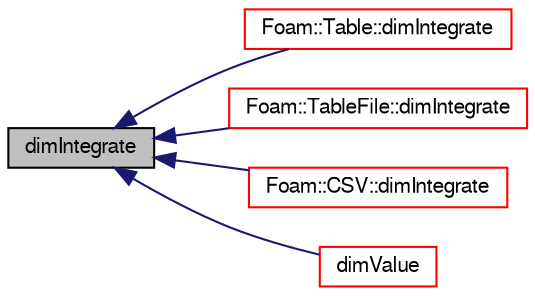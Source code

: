 digraph "dimIntegrate"
{
  bgcolor="transparent";
  edge [fontname="FreeSans",fontsize="10",labelfontname="FreeSans",labelfontsize="10"];
  node [fontname="FreeSans",fontsize="10",shape=record];
  rankdir="LR";
  Node1900 [label="dimIntegrate",height=0.2,width=0.4,color="black", fillcolor="grey75", style="filled", fontcolor="black"];
  Node1900 -> Node1901 [dir="back",color="midnightblue",fontsize="10",style="solid",fontname="FreeSans"];
  Node1901 [label="Foam::Table::dimIntegrate",height=0.2,width=0.4,color="red",URL="$a27670.html#a5f801564d694129781f7c3484ad02786",tooltip="Integrate between two values and return dimensioned type. "];
  Node1900 -> Node1903 [dir="back",color="midnightblue",fontsize="10",style="solid",fontname="FreeSans"];
  Node1903 [label="Foam::TableFile::dimIntegrate",height=0.2,width=0.4,color="red",URL="$a27678.html#a5f801564d694129781f7c3484ad02786",tooltip="Integrate between two values and return dimensioned type. "];
  Node1900 -> Node1905 [dir="back",color="midnightblue",fontsize="10",style="solid",fontname="FreeSans"];
  Node1905 [label="Foam::CSV::dimIntegrate",height=0.2,width=0.4,color="red",URL="$a27658.html#ae6609df6a82c01a56ae8130310b35233",tooltip="Integrate between two values and return dimensioned type. "];
  Node1900 -> Node1909 [dir="back",color="midnightblue",fontsize="10",style="solid",fontname="FreeSans"];
  Node1909 [label="dimValue",height=0.2,width=0.4,color="red",URL="$a27674.html#ab582cdd388e30cd49ea803ecd2f99b92",tooltip="Return dimensioned constant value. "];
}
